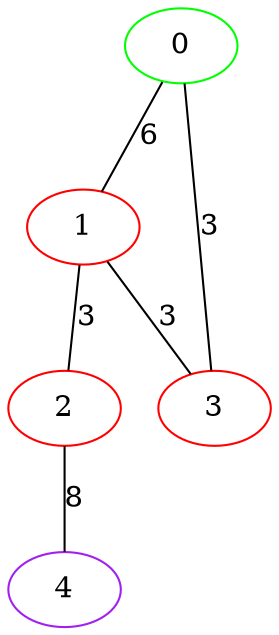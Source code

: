 graph "" {
0 [color=green, weight=2];
1 [color=red, weight=1];
2 [color=red, weight=1];
3 [color=red, weight=1];
4 [color=purple, weight=4];
0 -- 1  [key=0, label=6];
0 -- 3  [key=0, label=3];
1 -- 2  [key=0, label=3];
1 -- 3  [key=0, label=3];
2 -- 4  [key=0, label=8];
}
